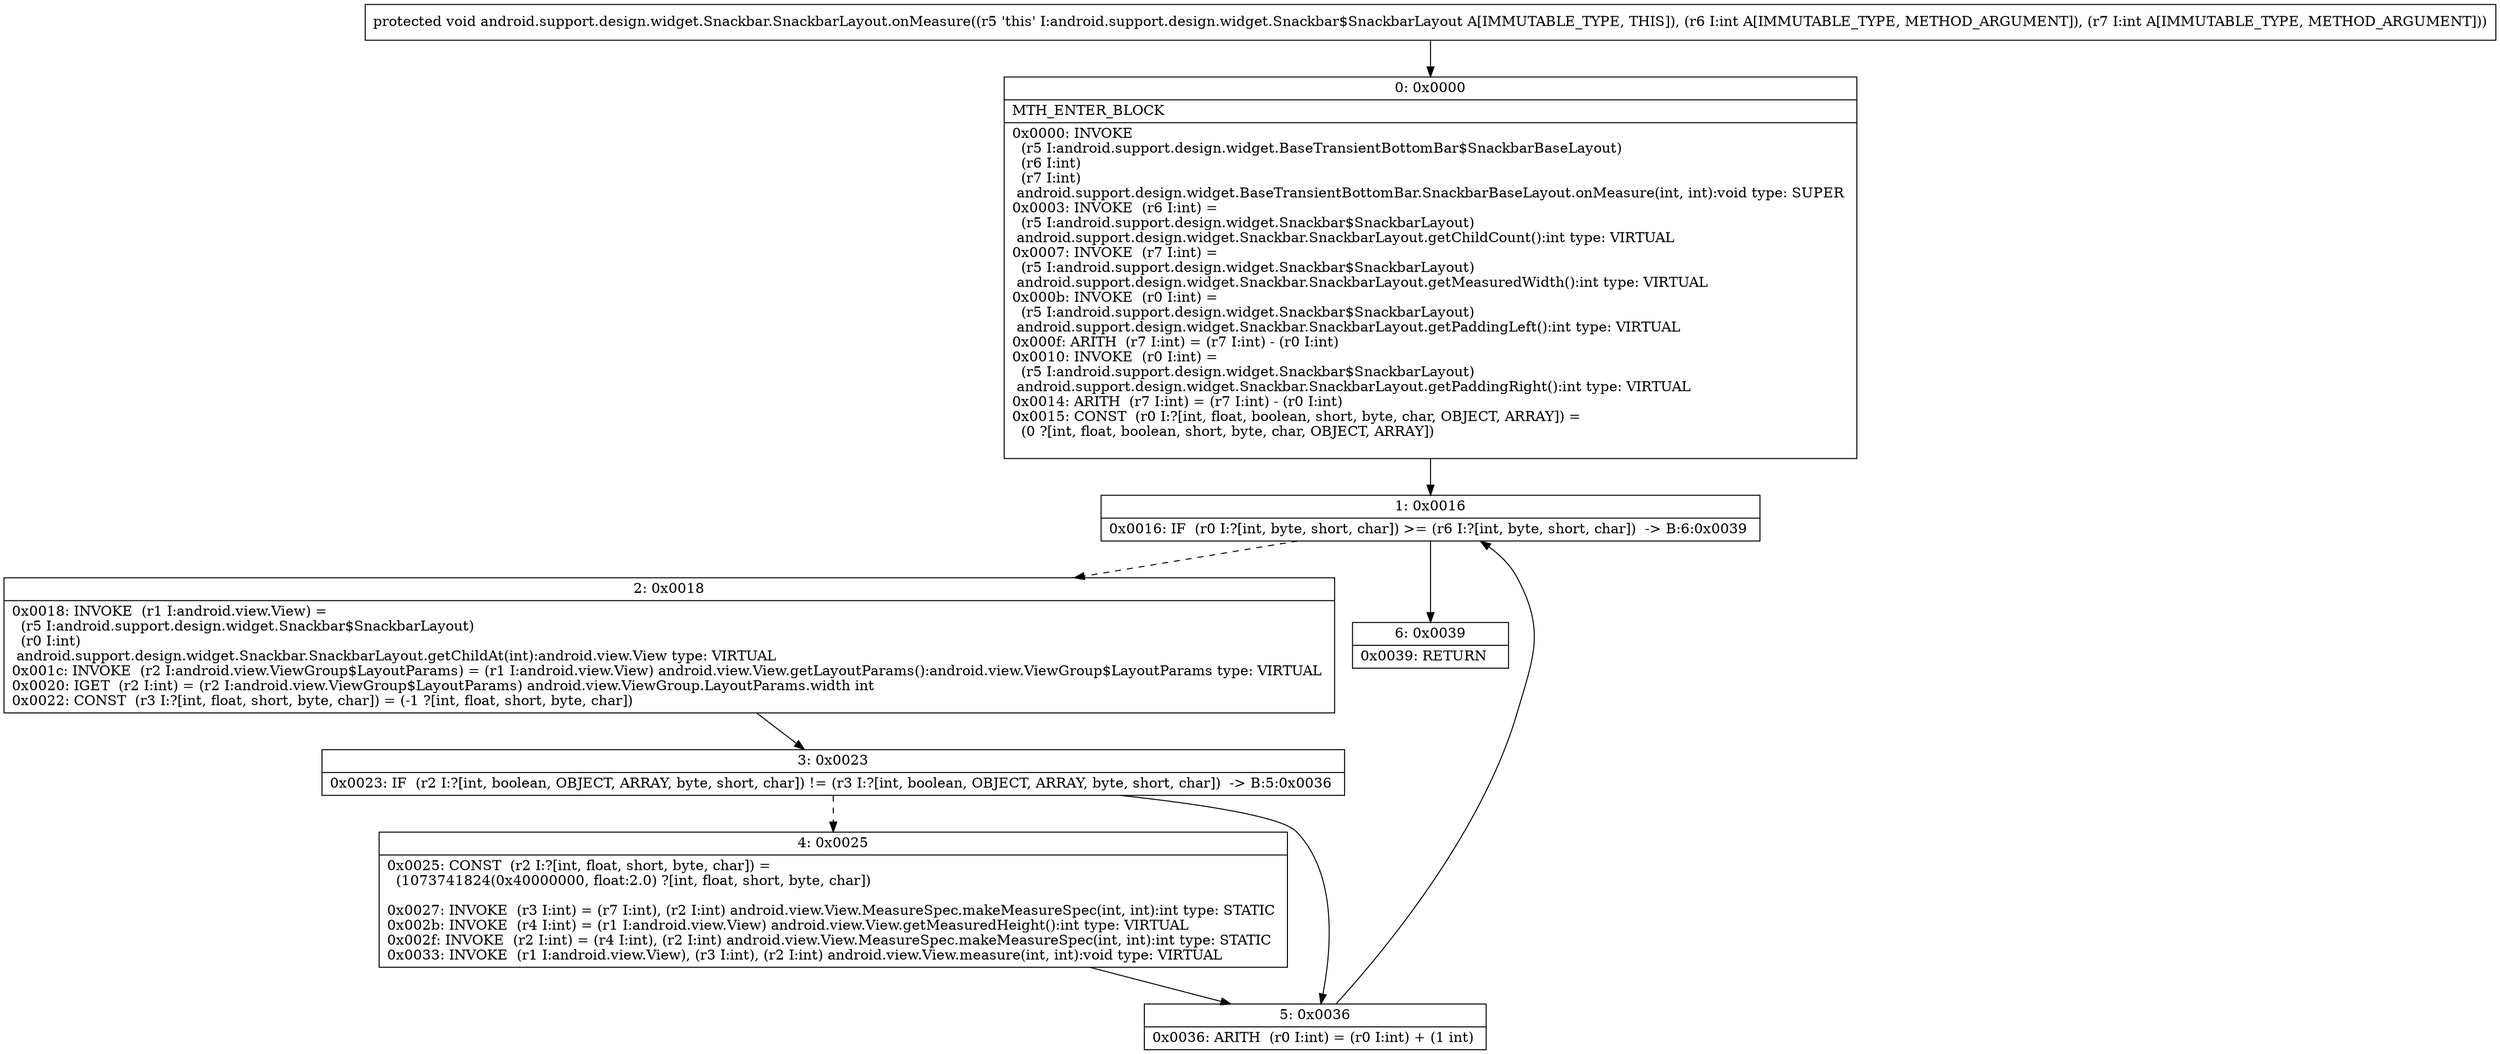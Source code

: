 digraph "CFG forandroid.support.design.widget.Snackbar.SnackbarLayout.onMeasure(II)V" {
Node_0 [shape=record,label="{0\:\ 0x0000|MTH_ENTER_BLOCK\l|0x0000: INVOKE  \l  (r5 I:android.support.design.widget.BaseTransientBottomBar$SnackbarBaseLayout)\l  (r6 I:int)\l  (r7 I:int)\l android.support.design.widget.BaseTransientBottomBar.SnackbarBaseLayout.onMeasure(int, int):void type: SUPER \l0x0003: INVOKE  (r6 I:int) = \l  (r5 I:android.support.design.widget.Snackbar$SnackbarLayout)\l android.support.design.widget.Snackbar.SnackbarLayout.getChildCount():int type: VIRTUAL \l0x0007: INVOKE  (r7 I:int) = \l  (r5 I:android.support.design.widget.Snackbar$SnackbarLayout)\l android.support.design.widget.Snackbar.SnackbarLayout.getMeasuredWidth():int type: VIRTUAL \l0x000b: INVOKE  (r0 I:int) = \l  (r5 I:android.support.design.widget.Snackbar$SnackbarLayout)\l android.support.design.widget.Snackbar.SnackbarLayout.getPaddingLeft():int type: VIRTUAL \l0x000f: ARITH  (r7 I:int) = (r7 I:int) \- (r0 I:int) \l0x0010: INVOKE  (r0 I:int) = \l  (r5 I:android.support.design.widget.Snackbar$SnackbarLayout)\l android.support.design.widget.Snackbar.SnackbarLayout.getPaddingRight():int type: VIRTUAL \l0x0014: ARITH  (r7 I:int) = (r7 I:int) \- (r0 I:int) \l0x0015: CONST  (r0 I:?[int, float, boolean, short, byte, char, OBJECT, ARRAY]) = \l  (0 ?[int, float, boolean, short, byte, char, OBJECT, ARRAY])\l \l}"];
Node_1 [shape=record,label="{1\:\ 0x0016|0x0016: IF  (r0 I:?[int, byte, short, char]) \>= (r6 I:?[int, byte, short, char])  \-\> B:6:0x0039 \l}"];
Node_2 [shape=record,label="{2\:\ 0x0018|0x0018: INVOKE  (r1 I:android.view.View) = \l  (r5 I:android.support.design.widget.Snackbar$SnackbarLayout)\l  (r0 I:int)\l android.support.design.widget.Snackbar.SnackbarLayout.getChildAt(int):android.view.View type: VIRTUAL \l0x001c: INVOKE  (r2 I:android.view.ViewGroup$LayoutParams) = (r1 I:android.view.View) android.view.View.getLayoutParams():android.view.ViewGroup$LayoutParams type: VIRTUAL \l0x0020: IGET  (r2 I:int) = (r2 I:android.view.ViewGroup$LayoutParams) android.view.ViewGroup.LayoutParams.width int \l0x0022: CONST  (r3 I:?[int, float, short, byte, char]) = (\-1 ?[int, float, short, byte, char]) \l}"];
Node_3 [shape=record,label="{3\:\ 0x0023|0x0023: IF  (r2 I:?[int, boolean, OBJECT, ARRAY, byte, short, char]) != (r3 I:?[int, boolean, OBJECT, ARRAY, byte, short, char])  \-\> B:5:0x0036 \l}"];
Node_4 [shape=record,label="{4\:\ 0x0025|0x0025: CONST  (r2 I:?[int, float, short, byte, char]) = \l  (1073741824(0x40000000, float:2.0) ?[int, float, short, byte, char])\l \l0x0027: INVOKE  (r3 I:int) = (r7 I:int), (r2 I:int) android.view.View.MeasureSpec.makeMeasureSpec(int, int):int type: STATIC \l0x002b: INVOKE  (r4 I:int) = (r1 I:android.view.View) android.view.View.getMeasuredHeight():int type: VIRTUAL \l0x002f: INVOKE  (r2 I:int) = (r4 I:int), (r2 I:int) android.view.View.MeasureSpec.makeMeasureSpec(int, int):int type: STATIC \l0x0033: INVOKE  (r1 I:android.view.View), (r3 I:int), (r2 I:int) android.view.View.measure(int, int):void type: VIRTUAL \l}"];
Node_5 [shape=record,label="{5\:\ 0x0036|0x0036: ARITH  (r0 I:int) = (r0 I:int) + (1 int) \l}"];
Node_6 [shape=record,label="{6\:\ 0x0039|0x0039: RETURN   \l}"];
MethodNode[shape=record,label="{protected void android.support.design.widget.Snackbar.SnackbarLayout.onMeasure((r5 'this' I:android.support.design.widget.Snackbar$SnackbarLayout A[IMMUTABLE_TYPE, THIS]), (r6 I:int A[IMMUTABLE_TYPE, METHOD_ARGUMENT]), (r7 I:int A[IMMUTABLE_TYPE, METHOD_ARGUMENT])) }"];
MethodNode -> Node_0;
Node_0 -> Node_1;
Node_1 -> Node_2[style=dashed];
Node_1 -> Node_6;
Node_2 -> Node_3;
Node_3 -> Node_4[style=dashed];
Node_3 -> Node_5;
Node_4 -> Node_5;
Node_5 -> Node_1;
}

